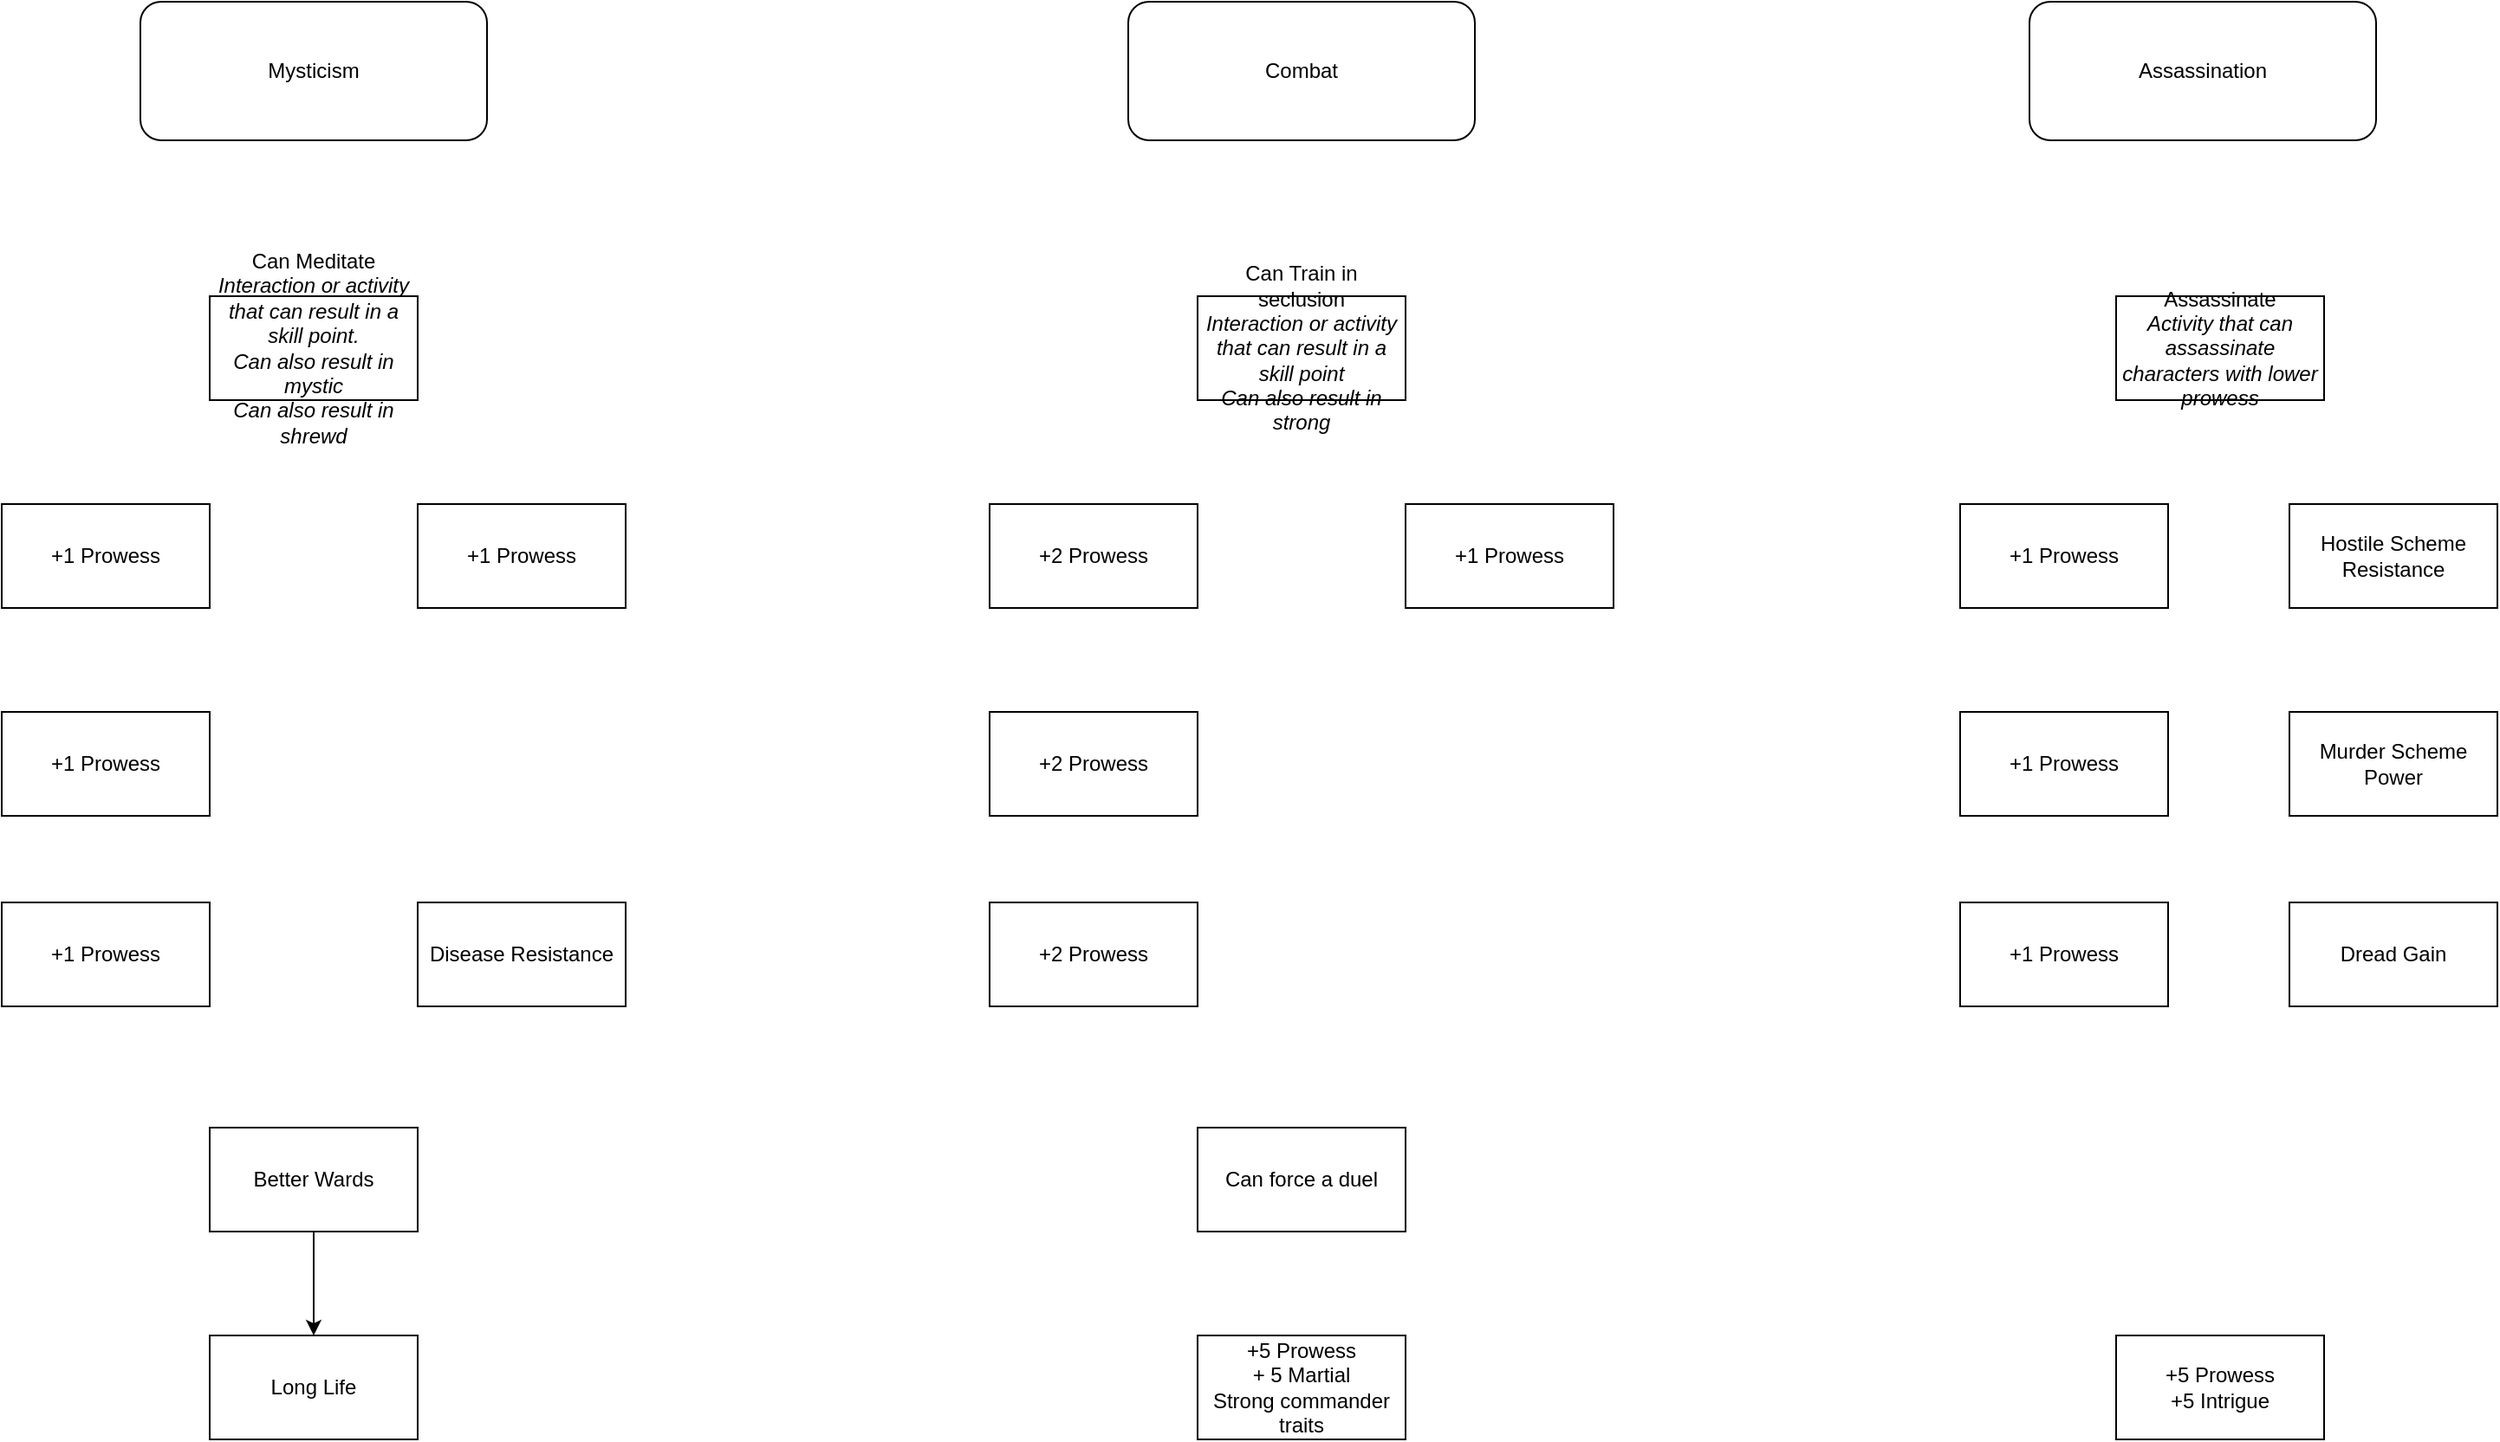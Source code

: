 <mxfile>
    <diagram id="apV_YHAq_L37sPNlknz_" name="Page-1">
        <mxGraphModel dx="2585" dy="1139" grid="1" gridSize="10" guides="1" tooltips="1" connect="1" arrows="1" fold="1" page="1" pageScale="1" pageWidth="850" pageHeight="1100" math="0" shadow="0">
            <root>
                <mxCell id="0"/>
                <mxCell id="1" parent="0"/>
                <mxCell id="2" value="Mysticism" style="rounded=1;whiteSpace=wrap;html=1;" parent="1" vertex="1">
                    <mxGeometry x="-640" y="40" width="200" height="80" as="geometry"/>
                </mxCell>
                <mxCell id="3" value="Combat" style="rounded=1;whiteSpace=wrap;html=1;" parent="1" vertex="1">
                    <mxGeometry x="-70" y="40" width="200" height="80" as="geometry"/>
                </mxCell>
                <mxCell id="4" value="Assassination" style="rounded=1;whiteSpace=wrap;html=1;" parent="1" vertex="1">
                    <mxGeometry x="450" y="40" width="200" height="80" as="geometry"/>
                </mxCell>
                <mxCell id="8" style="edgeStyle=none;html=1;exitX=0.5;exitY=1;exitDx=0;exitDy=0;entryX=0.5;entryY=0;entryDx=0;entryDy=0;" edge="1" parent="1" source="5" target="7">
                    <mxGeometry relative="1" as="geometry"/>
                </mxCell>
                <mxCell id="5" value="Better Wards" style="whiteSpace=wrap;html=1;" vertex="1" parent="1">
                    <mxGeometry x="-600" y="690" width="120" height="60" as="geometry"/>
                </mxCell>
                <mxCell id="7" value="Long Life" style="whiteSpace=wrap;html=1;" vertex="1" parent="1">
                    <mxGeometry x="-600" y="810" width="120" height="60" as="geometry"/>
                </mxCell>
                <mxCell id="9" value="+1 Prowess" style="whiteSpace=wrap;html=1;" vertex="1" parent="1">
                    <mxGeometry x="-720" y="330" width="120" height="60" as="geometry"/>
                </mxCell>
                <mxCell id="10" value="+1 Prowess" style="whiteSpace=wrap;html=1;" vertex="1" parent="1">
                    <mxGeometry x="-720" y="450" width="120" height="60" as="geometry"/>
                </mxCell>
                <mxCell id="11" value="+1 Prowess" style="whiteSpace=wrap;html=1;" vertex="1" parent="1">
                    <mxGeometry x="-720" y="560" width="120" height="60" as="geometry"/>
                </mxCell>
                <mxCell id="12" value="+1 Prowess" style="whiteSpace=wrap;html=1;" vertex="1" parent="1">
                    <mxGeometry x="-480" y="330" width="120" height="60" as="geometry"/>
                </mxCell>
                <mxCell id="13" value="Disease Resistance" style="whiteSpace=wrap;html=1;" vertex="1" parent="1">
                    <mxGeometry x="-480" y="560" width="120" height="60" as="geometry"/>
                </mxCell>
                <mxCell id="14" value="Can Meditate&lt;br&gt;&lt;i&gt;Interaction or activity that can result in a skill point.&lt;br&gt;Can also result in mystic&lt;br&gt;Can also result in shrewd&lt;br&gt;&lt;/i&gt;" style="whiteSpace=wrap;html=1;" vertex="1" parent="1">
                    <mxGeometry x="-600" y="210" width="120" height="60" as="geometry"/>
                </mxCell>
                <mxCell id="15" value="Can Train in seclusion&lt;br&gt;&lt;i&gt;Interaction or activity that can result in a skill point&lt;br&gt;Can also result in strong&lt;br&gt;&lt;/i&gt;" style="whiteSpace=wrap;html=1;" vertex="1" parent="1">
                    <mxGeometry x="-30" y="210" width="120" height="60" as="geometry"/>
                </mxCell>
                <mxCell id="16" value="+2 Prowess" style="whiteSpace=wrap;html=1;" vertex="1" parent="1">
                    <mxGeometry x="-150" y="330" width="120" height="60" as="geometry"/>
                </mxCell>
                <mxCell id="17" value="+1 Prowess" style="whiteSpace=wrap;html=1;" vertex="1" parent="1">
                    <mxGeometry x="90" y="330" width="120" height="60" as="geometry"/>
                </mxCell>
                <mxCell id="18" value="+2 Prowess" style="whiteSpace=wrap;html=1;" vertex="1" parent="1">
                    <mxGeometry x="-150" y="450" width="120" height="60" as="geometry"/>
                </mxCell>
                <mxCell id="19" value="+2 Prowess" style="whiteSpace=wrap;html=1;" vertex="1" parent="1">
                    <mxGeometry x="-150" y="560" width="120" height="60" as="geometry"/>
                </mxCell>
                <mxCell id="20" value="+1 Prowess" style="whiteSpace=wrap;html=1;" vertex="1" parent="1">
                    <mxGeometry x="410" y="330" width="120" height="60" as="geometry"/>
                </mxCell>
                <mxCell id="21" value="+1 Prowess" style="whiteSpace=wrap;html=1;" vertex="1" parent="1">
                    <mxGeometry x="410" y="450" width="120" height="60" as="geometry"/>
                </mxCell>
                <mxCell id="22" value="+1 Prowess" style="whiteSpace=wrap;html=1;" vertex="1" parent="1">
                    <mxGeometry x="410" y="560" width="120" height="60" as="geometry"/>
                </mxCell>
                <mxCell id="23" value="+5 Prowess&lt;br&gt;+ 5 Martial&lt;br&gt;Strong commander traits" style="whiteSpace=wrap;html=1;" vertex="1" parent="1">
                    <mxGeometry x="-30" y="810" width="120" height="60" as="geometry"/>
                </mxCell>
                <mxCell id="24" value="Hostile Scheme Resistance" style="whiteSpace=wrap;html=1;" vertex="1" parent="1">
                    <mxGeometry x="600" y="330" width="120" height="60" as="geometry"/>
                </mxCell>
                <mxCell id="25" value="Murder Scheme Power" style="whiteSpace=wrap;html=1;" vertex="1" parent="1">
                    <mxGeometry x="600" y="450" width="120" height="60" as="geometry"/>
                </mxCell>
                <mxCell id="26" value="Assassinate&lt;br&gt;&lt;i&gt;Activity that can assassinate characters with lower prowess&lt;/i&gt;" style="whiteSpace=wrap;html=1;" vertex="1" parent="1">
                    <mxGeometry x="500" y="210" width="120" height="60" as="geometry"/>
                </mxCell>
                <mxCell id="27" value="+5 Prowess&lt;br&gt;+5 Intrigue" style="whiteSpace=wrap;html=1;" vertex="1" parent="1">
                    <mxGeometry x="500" y="810" width="120" height="60" as="geometry"/>
                </mxCell>
                <mxCell id="28" value="Can force a duel" style="whiteSpace=wrap;html=1;" vertex="1" parent="1">
                    <mxGeometry x="-30" y="690" width="120" height="60" as="geometry"/>
                </mxCell>
                <mxCell id="29" value="Dread Gain" style="whiteSpace=wrap;html=1;" vertex="1" parent="1">
                    <mxGeometry x="600" y="560" width="120" height="60" as="geometry"/>
                </mxCell>
            </root>
        </mxGraphModel>
    </diagram>
</mxfile>
